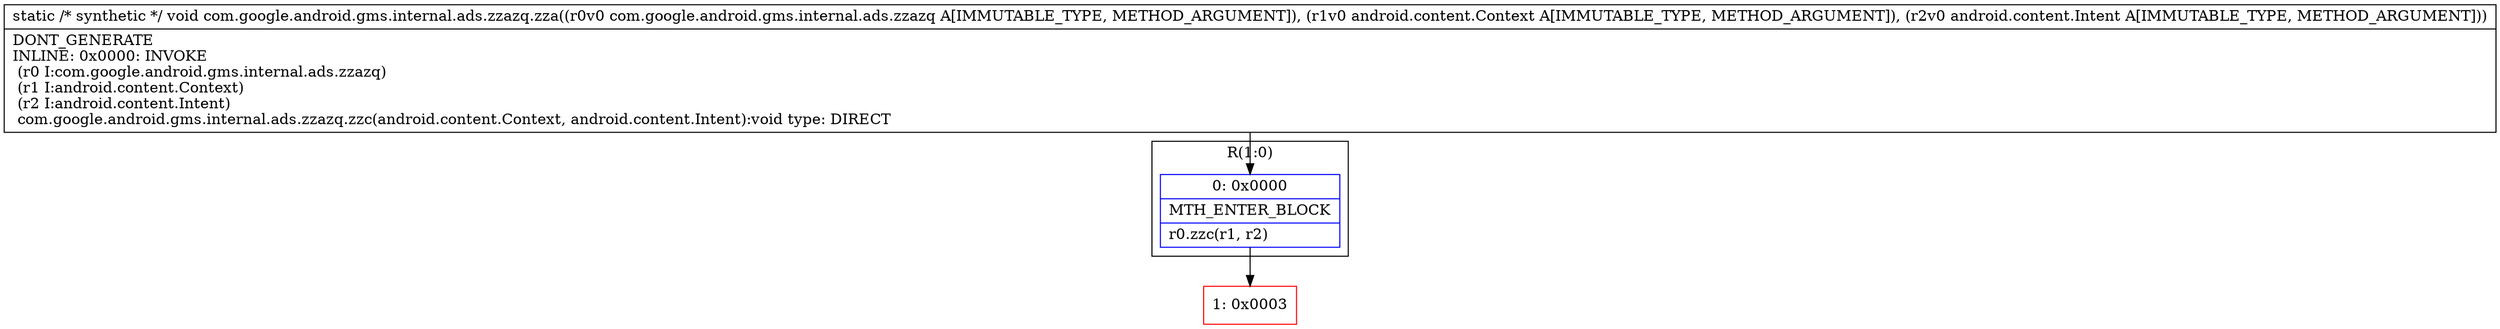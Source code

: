 digraph "CFG forcom.google.android.gms.internal.ads.zzazq.zza(Lcom\/google\/android\/gms\/internal\/ads\/zzazq;Landroid\/content\/Context;Landroid\/content\/Intent;)V" {
subgraph cluster_Region_1234015340 {
label = "R(1:0)";
node [shape=record,color=blue];
Node_0 [shape=record,label="{0\:\ 0x0000|MTH_ENTER_BLOCK\l|r0.zzc(r1, r2)\l}"];
}
Node_1 [shape=record,color=red,label="{1\:\ 0x0003}"];
MethodNode[shape=record,label="{static \/* synthetic *\/ void com.google.android.gms.internal.ads.zzazq.zza((r0v0 com.google.android.gms.internal.ads.zzazq A[IMMUTABLE_TYPE, METHOD_ARGUMENT]), (r1v0 android.content.Context A[IMMUTABLE_TYPE, METHOD_ARGUMENT]), (r2v0 android.content.Intent A[IMMUTABLE_TYPE, METHOD_ARGUMENT]))  | DONT_GENERATE\lINLINE: 0x0000: INVOKE  \l  (r0 I:com.google.android.gms.internal.ads.zzazq)\l  (r1 I:android.content.Context)\l  (r2 I:android.content.Intent)\l com.google.android.gms.internal.ads.zzazq.zzc(android.content.Context, android.content.Intent):void type: DIRECT\l}"];
MethodNode -> Node_0;
Node_0 -> Node_1;
}


